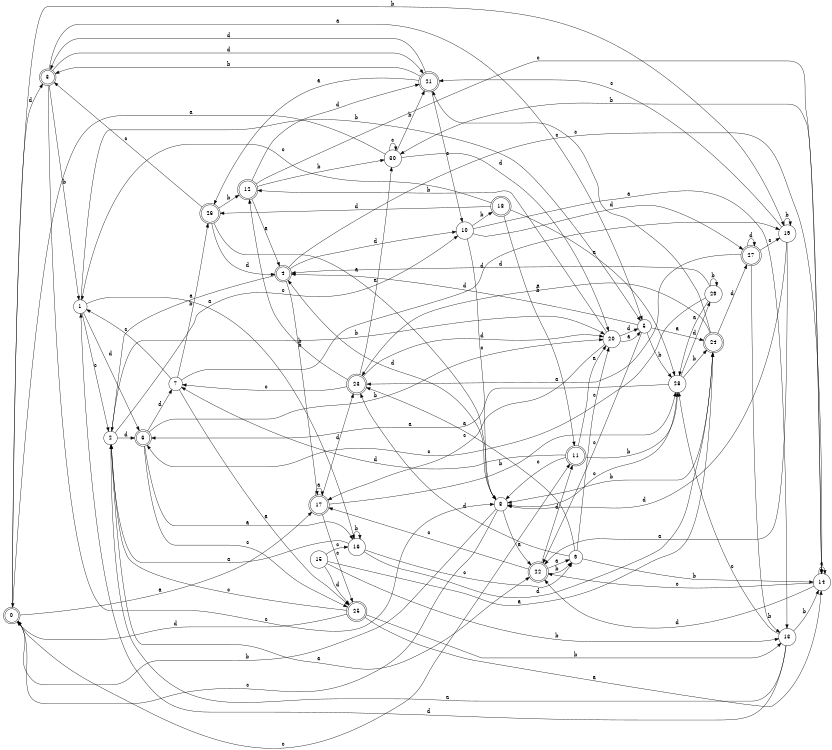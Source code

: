 digraph n25_2 {
__start0 [label="" shape="none"];

rankdir=LR;
size="8,5";

s0 [style="rounded,filled", color="black", fillcolor="white" shape="doublecircle", label="0"];
s1 [style="filled", color="black", fillcolor="white" shape="circle", label="1"];
s2 [style="filled", color="black", fillcolor="white" shape="circle", label="2"];
s3 [style="rounded,filled", color="black", fillcolor="white" shape="doublecircle", label="3"];
s4 [style="rounded,filled", color="black", fillcolor="white" shape="doublecircle", label="4"];
s5 [style="filled", color="black", fillcolor="white" shape="circle", label="5"];
s6 [style="rounded,filled", color="black", fillcolor="white" shape="doublecircle", label="6"];
s7 [style="filled", color="black", fillcolor="white" shape="circle", label="7"];
s8 [style="filled", color="black", fillcolor="white" shape="circle", label="8"];
s9 [style="filled", color="black", fillcolor="white" shape="circle", label="9"];
s10 [style="filled", color="black", fillcolor="white" shape="circle", label="10"];
s11 [style="rounded,filled", color="black", fillcolor="white" shape="doublecircle", label="11"];
s12 [style="rounded,filled", color="black", fillcolor="white" shape="doublecircle", label="12"];
s13 [style="filled", color="black", fillcolor="white" shape="circle", label="13"];
s14 [style="filled", color="black", fillcolor="white" shape="circle", label="14"];
s15 [style="filled", color="black", fillcolor="white" shape="circle", label="15"];
s16 [style="filled", color="black", fillcolor="white" shape="circle", label="16"];
s17 [style="rounded,filled", color="black", fillcolor="white" shape="doublecircle", label="17"];
s18 [style="rounded,filled", color="black", fillcolor="white" shape="doublecircle", label="18"];
s19 [style="filled", color="black", fillcolor="white" shape="circle", label="19"];
s20 [style="filled", color="black", fillcolor="white" shape="circle", label="20"];
s21 [style="rounded,filled", color="black", fillcolor="white" shape="doublecircle", label="21"];
s22 [style="rounded,filled", color="black", fillcolor="white" shape="doublecircle", label="22"];
s23 [style="rounded,filled", color="black", fillcolor="white" shape="doublecircle", label="23"];
s24 [style="rounded,filled", color="black", fillcolor="white" shape="doublecircle", label="24"];
s25 [style="rounded,filled", color="black", fillcolor="white" shape="doublecircle", label="25"];
s26 [style="rounded,filled", color="black", fillcolor="white" shape="doublecircle", label="26"];
s27 [style="rounded,filled", color="black", fillcolor="white" shape="doublecircle", label="27"];
s28 [style="filled", color="black", fillcolor="white" shape="circle", label="28"];
s29 [style="filled", color="black", fillcolor="white" shape="circle", label="29"];
s30 [style="filled", color="black", fillcolor="white" shape="circle", label="30"];
s0 -> s17 [label="a"];
s0 -> s19 [label="b"];
s0 -> s11 [label="c"];
s0 -> s3 [label="d"];
s1 -> s16 [label="a"];
s1 -> s5 [label="b"];
s1 -> s2 [label="c"];
s1 -> s6 [label="d"];
s2 -> s22 [label="a"];
s2 -> s20 [label="b"];
s2 -> s10 [label="c"];
s2 -> s6 [label="d"];
s3 -> s5 [label="a"];
s3 -> s1 [label="b"];
s3 -> s8 [label="c"];
s3 -> s21 [label="d"];
s4 -> s2 [label="a"];
s4 -> s17 [label="b"];
s4 -> s14 [label="c"];
s4 -> s10 [label="d"];
s5 -> s24 [label="a"];
s5 -> s28 [label="b"];
s5 -> s22 [label="c"];
s5 -> s4 [label="d"];
s6 -> s16 [label="a"];
s6 -> s20 [label="b"];
s6 -> s25 [label="c"];
s6 -> s7 [label="d"];
s7 -> s25 [label="a"];
s7 -> s26 [label="b"];
s7 -> s1 [label="c"];
s7 -> s19 [label="d"];
s8 -> s22 [label="a"];
s8 -> s0 [label="b"];
s8 -> s0 [label="c"];
s8 -> s4 [label="d"];
s9 -> s23 [label="a"];
s9 -> s14 [label="b"];
s9 -> s20 [label="c"];
s9 -> s23 [label="d"];
s10 -> s13 [label="a"];
s10 -> s18 [label="b"];
s10 -> s8 [label="c"];
s10 -> s27 [label="d"];
s11 -> s20 [label="a"];
s11 -> s28 [label="b"];
s11 -> s8 [label="c"];
s11 -> s7 [label="d"];
s12 -> s4 [label="a"];
s12 -> s30 [label="b"];
s12 -> s14 [label="c"];
s12 -> s21 [label="d"];
s13 -> s2 [label="a"];
s13 -> s14 [label="b"];
s13 -> s28 [label="c"];
s13 -> s1 [label="d"];
s14 -> s14 [label="a"];
s14 -> s30 [label="b"];
s14 -> s22 [label="c"];
s14 -> s22 [label="d"];
s15 -> s24 [label="a"];
s15 -> s13 [label="b"];
s15 -> s16 [label="c"];
s15 -> s25 [label="d"];
s16 -> s2 [label="a"];
s16 -> s16 [label="b"];
s16 -> s9 [label="c"];
s16 -> s24 [label="d"];
s17 -> s17 [label="a"];
s17 -> s28 [label="b"];
s17 -> s25 [label="c"];
s17 -> s23 [label="d"];
s18 -> s28 [label="a"];
s18 -> s11 [label="b"];
s18 -> s1 [label="c"];
s18 -> s26 [label="d"];
s19 -> s22 [label="a"];
s19 -> s19 [label="b"];
s19 -> s21 [label="c"];
s19 -> s8 [label="d"];
s20 -> s5 [label="a"];
s20 -> s12 [label="b"];
s20 -> s17 [label="c"];
s20 -> s5 [label="d"];
s21 -> s26 [label="a"];
s21 -> s3 [label="b"];
s21 -> s10 [label="c"];
s21 -> s3 [label="d"];
s22 -> s9 [label="a"];
s22 -> s9 [label="b"];
s22 -> s17 [label="c"];
s22 -> s11 [label="d"];
s23 -> s30 [label="a"];
s23 -> s12 [label="b"];
s23 -> s7 [label="c"];
s23 -> s20 [label="d"];
s24 -> s23 [label="a"];
s24 -> s8 [label="b"];
s24 -> s21 [label="c"];
s24 -> s27 [label="d"];
s25 -> s14 [label="a"];
s25 -> s13 [label="b"];
s25 -> s2 [label="c"];
s25 -> s0 [label="d"];
s26 -> s8 [label="a"];
s26 -> s12 [label="b"];
s26 -> s3 [label="c"];
s26 -> s4 [label="d"];
s27 -> s23 [label="a"];
s27 -> s13 [label="b"];
s27 -> s19 [label="c"];
s27 -> s27 [label="d"];
s28 -> s6 [label="a"];
s28 -> s24 [label="b"];
s28 -> s8 [label="c"];
s28 -> s29 [label="d"];
s29 -> s28 [label="a"];
s29 -> s29 [label="b"];
s29 -> s6 [label="c"];
s29 -> s4 [label="d"];
s30 -> s0 [label="a"];
s30 -> s21 [label="b"];
s30 -> s30 [label="c"];
s30 -> s20 [label="d"];

}
